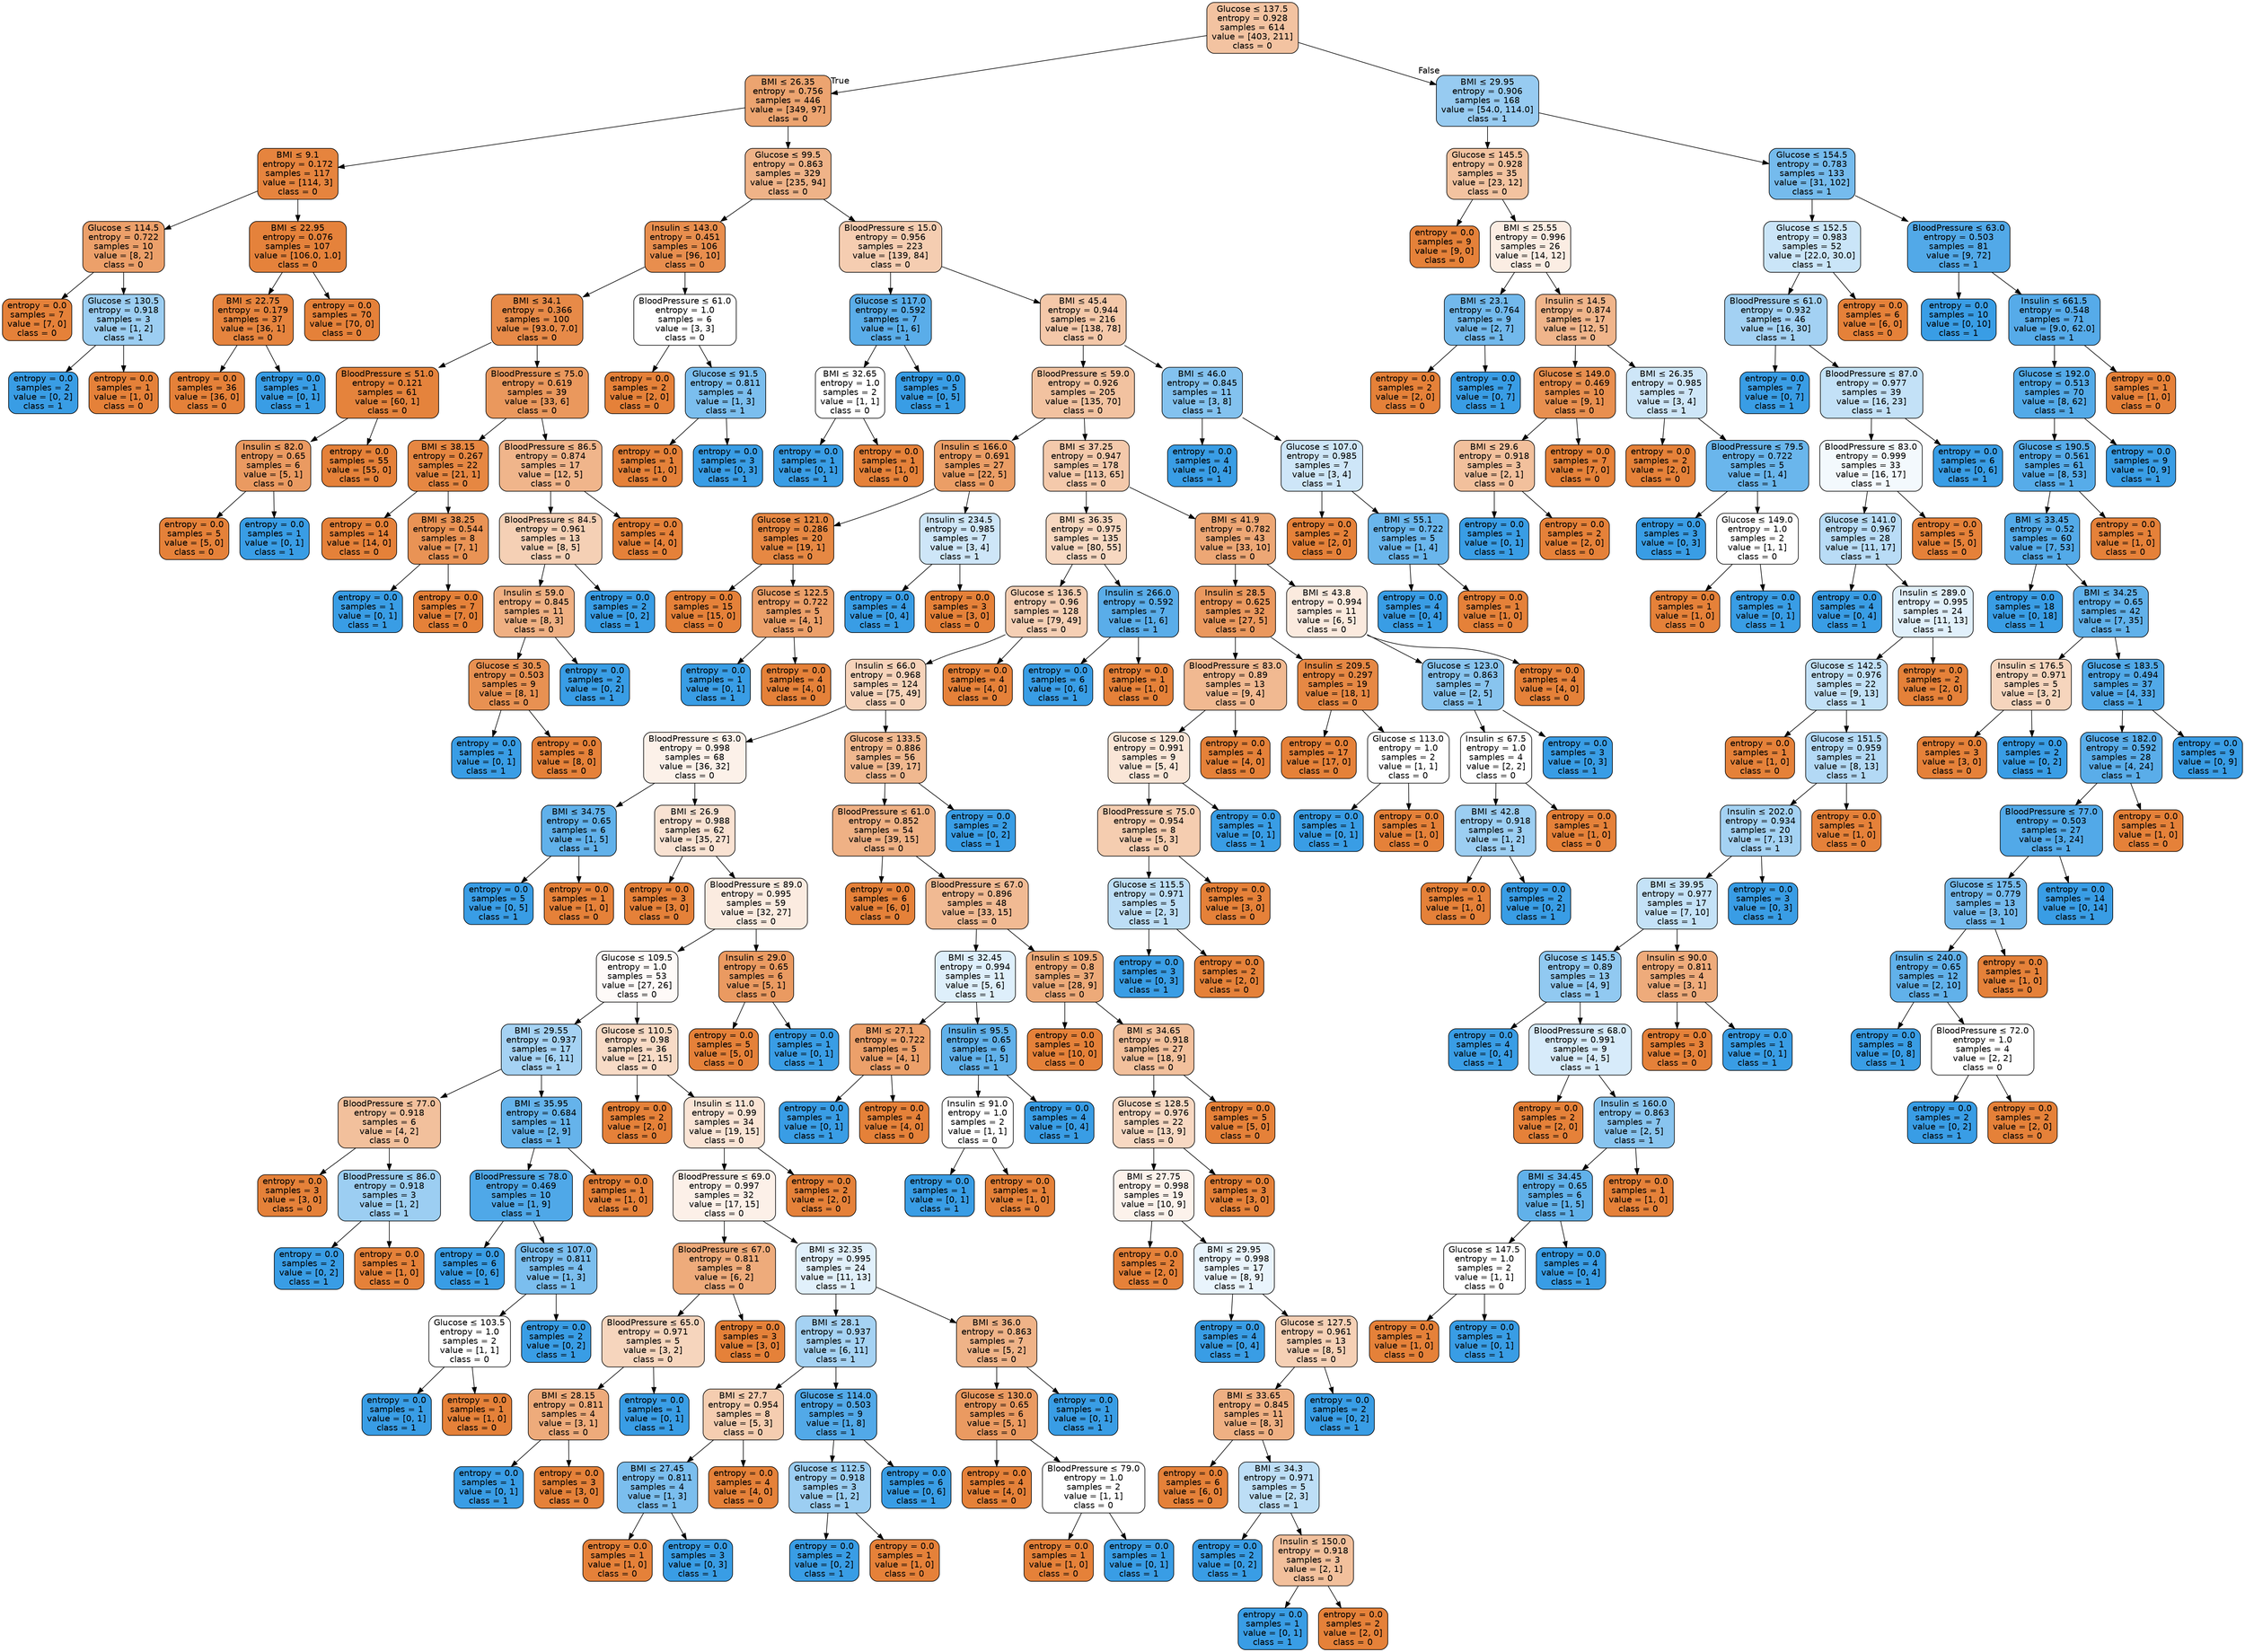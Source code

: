digraph Tree {
node [shape=box, style="filled, rounded", color="black", fontname="helvetica"] ;
edge [fontname="helvetica"] ;
0 [label=<Glucose &le; 137.5<br/>entropy = 0.928<br/>samples = 614<br/>value = [403, 211]<br/>class = 0>, fillcolor="#f3c3a1"] ;
1 [label=<BMI &le; 26.35<br/>entropy = 0.756<br/>samples = 446<br/>value = [349, 97]<br/>class = 0>, fillcolor="#eca470"] ;
0 -> 1 [labeldistance=2.5, labelangle=45, headlabel="True"] ;
2 [label=<BMI &le; 9.1<br/>entropy = 0.172<br/>samples = 117<br/>value = [114, 3]<br/>class = 0>, fillcolor="#e6843e"] ;
1 -> 2 ;
3 [label=<Glucose &le; 114.5<br/>entropy = 0.722<br/>samples = 10<br/>value = [8, 2]<br/>class = 0>, fillcolor="#eca06a"] ;
2 -> 3 ;
4 [label=<entropy = 0.0<br/>samples = 7<br/>value = [7, 0]<br/>class = 0>, fillcolor="#e58139"] ;
3 -> 4 ;
5 [label=<Glucose &le; 130.5<br/>entropy = 0.918<br/>samples = 3<br/>value = [1, 2]<br/>class = 1>, fillcolor="#9ccef2"] ;
3 -> 5 ;
6 [label=<entropy = 0.0<br/>samples = 2<br/>value = [0, 2]<br/>class = 1>, fillcolor="#399de5"] ;
5 -> 6 ;
7 [label=<entropy = 0.0<br/>samples = 1<br/>value = [1, 0]<br/>class = 0>, fillcolor="#e58139"] ;
5 -> 7 ;
8 [label=<BMI &le; 22.95<br/>entropy = 0.076<br/>samples = 107<br/>value = [106.0, 1.0]<br/>class = 0>, fillcolor="#e5823b"] ;
2 -> 8 ;
9 [label=<BMI &le; 22.75<br/>entropy = 0.179<br/>samples = 37<br/>value = [36, 1]<br/>class = 0>, fillcolor="#e6843e"] ;
8 -> 9 ;
10 [label=<entropy = 0.0<br/>samples = 36<br/>value = [36, 0]<br/>class = 0>, fillcolor="#e58139"] ;
9 -> 10 ;
11 [label=<entropy = 0.0<br/>samples = 1<br/>value = [0, 1]<br/>class = 1>, fillcolor="#399de5"] ;
9 -> 11 ;
12 [label=<entropy = 0.0<br/>samples = 70<br/>value = [70, 0]<br/>class = 0>, fillcolor="#e58139"] ;
8 -> 12 ;
13 [label=<Glucose &le; 99.5<br/>entropy = 0.863<br/>samples = 329<br/>value = [235, 94]<br/>class = 0>, fillcolor="#efb388"] ;
1 -> 13 ;
14 [label=<Insulin &le; 143.0<br/>entropy = 0.451<br/>samples = 106<br/>value = [96, 10]<br/>class = 0>, fillcolor="#e88e4e"] ;
13 -> 14 ;
15 [label=<BMI &le; 34.1<br/>entropy = 0.366<br/>samples = 100<br/>value = [93.0, 7.0]<br/>class = 0>, fillcolor="#e78a48"] ;
14 -> 15 ;
16 [label=<BloodPressure &le; 51.0<br/>entropy = 0.121<br/>samples = 61<br/>value = [60, 1]<br/>class = 0>, fillcolor="#e5833c"] ;
15 -> 16 ;
17 [label=<Insulin &le; 82.0<br/>entropy = 0.65<br/>samples = 6<br/>value = [5, 1]<br/>class = 0>, fillcolor="#ea9a61"] ;
16 -> 17 ;
18 [label=<entropy = 0.0<br/>samples = 5<br/>value = [5, 0]<br/>class = 0>, fillcolor="#e58139"] ;
17 -> 18 ;
19 [label=<entropy = 0.0<br/>samples = 1<br/>value = [0, 1]<br/>class = 1>, fillcolor="#399de5"] ;
17 -> 19 ;
20 [label=<entropy = 0.0<br/>samples = 55<br/>value = [55, 0]<br/>class = 0>, fillcolor="#e58139"] ;
16 -> 20 ;
21 [label=<BloodPressure &le; 75.0<br/>entropy = 0.619<br/>samples = 39<br/>value = [33, 6]<br/>class = 0>, fillcolor="#ea985d"] ;
15 -> 21 ;
22 [label=<BMI &le; 38.15<br/>entropy = 0.267<br/>samples = 22<br/>value = [21, 1]<br/>class = 0>, fillcolor="#e68742"] ;
21 -> 22 ;
23 [label=<entropy = 0.0<br/>samples = 14<br/>value = [14, 0]<br/>class = 0>, fillcolor="#e58139"] ;
22 -> 23 ;
24 [label=<BMI &le; 38.25<br/>entropy = 0.544<br/>samples = 8<br/>value = [7, 1]<br/>class = 0>, fillcolor="#e99355"] ;
22 -> 24 ;
25 [label=<entropy = 0.0<br/>samples = 1<br/>value = [0, 1]<br/>class = 1>, fillcolor="#399de5"] ;
24 -> 25 ;
26 [label=<entropy = 0.0<br/>samples = 7<br/>value = [7, 0]<br/>class = 0>, fillcolor="#e58139"] ;
24 -> 26 ;
27 [label=<BloodPressure &le; 86.5<br/>entropy = 0.874<br/>samples = 17<br/>value = [12, 5]<br/>class = 0>, fillcolor="#f0b58b"] ;
21 -> 27 ;
28 [label=<BloodPressure &le; 84.5<br/>entropy = 0.961<br/>samples = 13<br/>value = [8, 5]<br/>class = 0>, fillcolor="#f5d0b5"] ;
27 -> 28 ;
29 [label=<Insulin &le; 59.0<br/>entropy = 0.845<br/>samples = 11<br/>value = [8, 3]<br/>class = 0>, fillcolor="#efb083"] ;
28 -> 29 ;
30 [label=<Glucose &le; 30.5<br/>entropy = 0.503<br/>samples = 9<br/>value = [8, 1]<br/>class = 0>, fillcolor="#e89152"] ;
29 -> 30 ;
31 [label=<entropy = 0.0<br/>samples = 1<br/>value = [0, 1]<br/>class = 1>, fillcolor="#399de5"] ;
30 -> 31 ;
32 [label=<entropy = 0.0<br/>samples = 8<br/>value = [8, 0]<br/>class = 0>, fillcolor="#e58139"] ;
30 -> 32 ;
33 [label=<entropy = 0.0<br/>samples = 2<br/>value = [0, 2]<br/>class = 1>, fillcolor="#399de5"] ;
29 -> 33 ;
34 [label=<entropy = 0.0<br/>samples = 2<br/>value = [0, 2]<br/>class = 1>, fillcolor="#399de5"] ;
28 -> 34 ;
35 [label=<entropy = 0.0<br/>samples = 4<br/>value = [4, 0]<br/>class = 0>, fillcolor="#e58139"] ;
27 -> 35 ;
36 [label=<BloodPressure &le; 61.0<br/>entropy = 1.0<br/>samples = 6<br/>value = [3, 3]<br/>class = 0>, fillcolor="#ffffff"] ;
14 -> 36 ;
37 [label=<entropy = 0.0<br/>samples = 2<br/>value = [2, 0]<br/>class = 0>, fillcolor="#e58139"] ;
36 -> 37 ;
38 [label=<Glucose &le; 91.5<br/>entropy = 0.811<br/>samples = 4<br/>value = [1, 3]<br/>class = 1>, fillcolor="#7bbeee"] ;
36 -> 38 ;
39 [label=<entropy = 0.0<br/>samples = 1<br/>value = [1, 0]<br/>class = 0>, fillcolor="#e58139"] ;
38 -> 39 ;
40 [label=<entropy = 0.0<br/>samples = 3<br/>value = [0, 3]<br/>class = 1>, fillcolor="#399de5"] ;
38 -> 40 ;
41 [label=<BloodPressure &le; 15.0<br/>entropy = 0.956<br/>samples = 223<br/>value = [139, 84]<br/>class = 0>, fillcolor="#f5cdb1"] ;
13 -> 41 ;
42 [label=<Glucose &le; 117.0<br/>entropy = 0.592<br/>samples = 7<br/>value = [1, 6]<br/>class = 1>, fillcolor="#5aade9"] ;
41 -> 42 ;
43 [label=<BMI &le; 32.65<br/>entropy = 1.0<br/>samples = 2<br/>value = [1, 1]<br/>class = 0>, fillcolor="#ffffff"] ;
42 -> 43 ;
44 [label=<entropy = 0.0<br/>samples = 1<br/>value = [0, 1]<br/>class = 1>, fillcolor="#399de5"] ;
43 -> 44 ;
45 [label=<entropy = 0.0<br/>samples = 1<br/>value = [1, 0]<br/>class = 0>, fillcolor="#e58139"] ;
43 -> 45 ;
46 [label=<entropy = 0.0<br/>samples = 5<br/>value = [0, 5]<br/>class = 1>, fillcolor="#399de5"] ;
42 -> 46 ;
47 [label=<BMI &le; 45.4<br/>entropy = 0.944<br/>samples = 216<br/>value = [138, 78]<br/>class = 0>, fillcolor="#f4c8a9"] ;
41 -> 47 ;
48 [label=<BloodPressure &le; 59.0<br/>entropy = 0.926<br/>samples = 205<br/>value = [135, 70]<br/>class = 0>, fillcolor="#f2c2a0"] ;
47 -> 48 ;
49 [label=<Insulin &le; 166.0<br/>entropy = 0.691<br/>samples = 27<br/>value = [22, 5]<br/>class = 0>, fillcolor="#eb9e66"] ;
48 -> 49 ;
50 [label=<Glucose &le; 121.0<br/>entropy = 0.286<br/>samples = 20<br/>value = [19, 1]<br/>class = 0>, fillcolor="#e68843"] ;
49 -> 50 ;
51 [label=<entropy = 0.0<br/>samples = 15<br/>value = [15, 0]<br/>class = 0>, fillcolor="#e58139"] ;
50 -> 51 ;
52 [label=<Glucose &le; 122.5<br/>entropy = 0.722<br/>samples = 5<br/>value = [4, 1]<br/>class = 0>, fillcolor="#eca06a"] ;
50 -> 52 ;
53 [label=<entropy = 0.0<br/>samples = 1<br/>value = [0, 1]<br/>class = 1>, fillcolor="#399de5"] ;
52 -> 53 ;
54 [label=<entropy = 0.0<br/>samples = 4<br/>value = [4, 0]<br/>class = 0>, fillcolor="#e58139"] ;
52 -> 54 ;
55 [label=<Insulin &le; 234.5<br/>entropy = 0.985<br/>samples = 7<br/>value = [3, 4]<br/>class = 1>, fillcolor="#cee6f8"] ;
49 -> 55 ;
56 [label=<entropy = 0.0<br/>samples = 4<br/>value = [0, 4]<br/>class = 1>, fillcolor="#399de5"] ;
55 -> 56 ;
57 [label=<entropy = 0.0<br/>samples = 3<br/>value = [3, 0]<br/>class = 0>, fillcolor="#e58139"] ;
55 -> 57 ;
58 [label=<BMI &le; 37.25<br/>entropy = 0.947<br/>samples = 178<br/>value = [113, 65]<br/>class = 0>, fillcolor="#f4c9ab"] ;
48 -> 58 ;
59 [label=<BMI &le; 36.35<br/>entropy = 0.975<br/>samples = 135<br/>value = [80, 55]<br/>class = 0>, fillcolor="#f7d8c1"] ;
58 -> 59 ;
60 [label=<Glucose &le; 136.5<br/>entropy = 0.96<br/>samples = 128<br/>value = [79, 49]<br/>class = 0>, fillcolor="#f5cfb4"] ;
59 -> 60 ;
61 [label=<Insulin &le; 66.0<br/>entropy = 0.968<br/>samples = 124<br/>value = [75, 49]<br/>class = 0>, fillcolor="#f6d3ba"] ;
60 -> 61 ;
62 [label=<BloodPressure &le; 63.0<br/>entropy = 0.998<br/>samples = 68<br/>value = [36, 32]<br/>class = 0>, fillcolor="#fcf1e9"] ;
61 -> 62 ;
63 [label=<BMI &le; 34.75<br/>entropy = 0.65<br/>samples = 6<br/>value = [1, 5]<br/>class = 1>, fillcolor="#61b1ea"] ;
62 -> 63 ;
64 [label=<entropy = 0.0<br/>samples = 5<br/>value = [0, 5]<br/>class = 1>, fillcolor="#399de5"] ;
63 -> 64 ;
65 [label=<entropy = 0.0<br/>samples = 1<br/>value = [1, 0]<br/>class = 0>, fillcolor="#e58139"] ;
63 -> 65 ;
66 [label=<BMI &le; 26.9<br/>entropy = 0.988<br/>samples = 62<br/>value = [35, 27]<br/>class = 0>, fillcolor="#f9e2d2"] ;
62 -> 66 ;
67 [label=<entropy = 0.0<br/>samples = 3<br/>value = [3, 0]<br/>class = 0>, fillcolor="#e58139"] ;
66 -> 67 ;
68 [label=<BloodPressure &le; 89.0<br/>entropy = 0.995<br/>samples = 59<br/>value = [32, 27]<br/>class = 0>, fillcolor="#fbebe0"] ;
66 -> 68 ;
69 [label=<Glucose &le; 109.5<br/>entropy = 1.0<br/>samples = 53<br/>value = [27, 26]<br/>class = 0>, fillcolor="#fefaf8"] ;
68 -> 69 ;
70 [label=<BMI &le; 29.55<br/>entropy = 0.937<br/>samples = 17<br/>value = [6, 11]<br/>class = 1>, fillcolor="#a5d2f3"] ;
69 -> 70 ;
71 [label=<BloodPressure &le; 77.0<br/>entropy = 0.918<br/>samples = 6<br/>value = [4, 2]<br/>class = 0>, fillcolor="#f2c09c"] ;
70 -> 71 ;
72 [label=<entropy = 0.0<br/>samples = 3<br/>value = [3, 0]<br/>class = 0>, fillcolor="#e58139"] ;
71 -> 72 ;
73 [label=<BloodPressure &le; 86.0<br/>entropy = 0.918<br/>samples = 3<br/>value = [1, 2]<br/>class = 1>, fillcolor="#9ccef2"] ;
71 -> 73 ;
74 [label=<entropy = 0.0<br/>samples = 2<br/>value = [0, 2]<br/>class = 1>, fillcolor="#399de5"] ;
73 -> 74 ;
75 [label=<entropy = 0.0<br/>samples = 1<br/>value = [1, 0]<br/>class = 0>, fillcolor="#e58139"] ;
73 -> 75 ;
76 [label=<BMI &le; 35.95<br/>entropy = 0.684<br/>samples = 11<br/>value = [2, 9]<br/>class = 1>, fillcolor="#65b3eb"] ;
70 -> 76 ;
77 [label=<BloodPressure &le; 78.0<br/>entropy = 0.469<br/>samples = 10<br/>value = [1, 9]<br/>class = 1>, fillcolor="#4fa8e8"] ;
76 -> 77 ;
78 [label=<entropy = 0.0<br/>samples = 6<br/>value = [0, 6]<br/>class = 1>, fillcolor="#399de5"] ;
77 -> 78 ;
79 [label=<Glucose &le; 107.0<br/>entropy = 0.811<br/>samples = 4<br/>value = [1, 3]<br/>class = 1>, fillcolor="#7bbeee"] ;
77 -> 79 ;
80 [label=<Glucose &le; 103.5<br/>entropy = 1.0<br/>samples = 2<br/>value = [1, 1]<br/>class = 0>, fillcolor="#ffffff"] ;
79 -> 80 ;
81 [label=<entropy = 0.0<br/>samples = 1<br/>value = [0, 1]<br/>class = 1>, fillcolor="#399de5"] ;
80 -> 81 ;
82 [label=<entropy = 0.0<br/>samples = 1<br/>value = [1, 0]<br/>class = 0>, fillcolor="#e58139"] ;
80 -> 82 ;
83 [label=<entropy = 0.0<br/>samples = 2<br/>value = [0, 2]<br/>class = 1>, fillcolor="#399de5"] ;
79 -> 83 ;
84 [label=<entropy = 0.0<br/>samples = 1<br/>value = [1, 0]<br/>class = 0>, fillcolor="#e58139"] ;
76 -> 84 ;
85 [label=<Glucose &le; 110.5<br/>entropy = 0.98<br/>samples = 36<br/>value = [21, 15]<br/>class = 0>, fillcolor="#f8dbc6"] ;
69 -> 85 ;
86 [label=<entropy = 0.0<br/>samples = 2<br/>value = [2, 0]<br/>class = 0>, fillcolor="#e58139"] ;
85 -> 86 ;
87 [label=<Insulin &le; 11.0<br/>entropy = 0.99<br/>samples = 34<br/>value = [19, 15]<br/>class = 0>, fillcolor="#fae4d5"] ;
85 -> 87 ;
88 [label=<BloodPressure &le; 69.0<br/>entropy = 0.997<br/>samples = 32<br/>value = [17, 15]<br/>class = 0>, fillcolor="#fcf0e8"] ;
87 -> 88 ;
89 [label=<BloodPressure &le; 67.0<br/>entropy = 0.811<br/>samples = 8<br/>value = [6, 2]<br/>class = 0>, fillcolor="#eeab7b"] ;
88 -> 89 ;
90 [label=<BloodPressure &le; 65.0<br/>entropy = 0.971<br/>samples = 5<br/>value = [3, 2]<br/>class = 0>, fillcolor="#f6d5bd"] ;
89 -> 90 ;
91 [label=<BMI &le; 28.15<br/>entropy = 0.811<br/>samples = 4<br/>value = [3, 1]<br/>class = 0>, fillcolor="#eeab7b"] ;
90 -> 91 ;
92 [label=<entropy = 0.0<br/>samples = 1<br/>value = [0, 1]<br/>class = 1>, fillcolor="#399de5"] ;
91 -> 92 ;
93 [label=<entropy = 0.0<br/>samples = 3<br/>value = [3, 0]<br/>class = 0>, fillcolor="#e58139"] ;
91 -> 93 ;
94 [label=<entropy = 0.0<br/>samples = 1<br/>value = [0, 1]<br/>class = 1>, fillcolor="#399de5"] ;
90 -> 94 ;
95 [label=<entropy = 0.0<br/>samples = 3<br/>value = [3, 0]<br/>class = 0>, fillcolor="#e58139"] ;
89 -> 95 ;
96 [label=<BMI &le; 32.35<br/>entropy = 0.995<br/>samples = 24<br/>value = [11, 13]<br/>class = 1>, fillcolor="#e1f0fb"] ;
88 -> 96 ;
97 [label=<BMI &le; 28.1<br/>entropy = 0.937<br/>samples = 17<br/>value = [6, 11]<br/>class = 1>, fillcolor="#a5d2f3"] ;
96 -> 97 ;
98 [label=<BMI &le; 27.7<br/>entropy = 0.954<br/>samples = 8<br/>value = [5, 3]<br/>class = 0>, fillcolor="#f5cdb0"] ;
97 -> 98 ;
99 [label=<BMI &le; 27.45<br/>entropy = 0.811<br/>samples = 4<br/>value = [1, 3]<br/>class = 1>, fillcolor="#7bbeee"] ;
98 -> 99 ;
100 [label=<entropy = 0.0<br/>samples = 1<br/>value = [1, 0]<br/>class = 0>, fillcolor="#e58139"] ;
99 -> 100 ;
101 [label=<entropy = 0.0<br/>samples = 3<br/>value = [0, 3]<br/>class = 1>, fillcolor="#399de5"] ;
99 -> 101 ;
102 [label=<entropy = 0.0<br/>samples = 4<br/>value = [4, 0]<br/>class = 0>, fillcolor="#e58139"] ;
98 -> 102 ;
103 [label=<Glucose &le; 114.0<br/>entropy = 0.503<br/>samples = 9<br/>value = [1, 8]<br/>class = 1>, fillcolor="#52a9e8"] ;
97 -> 103 ;
104 [label=<Glucose &le; 112.5<br/>entropy = 0.918<br/>samples = 3<br/>value = [1, 2]<br/>class = 1>, fillcolor="#9ccef2"] ;
103 -> 104 ;
105 [label=<entropy = 0.0<br/>samples = 2<br/>value = [0, 2]<br/>class = 1>, fillcolor="#399de5"] ;
104 -> 105 ;
106 [label=<entropy = 0.0<br/>samples = 1<br/>value = [1, 0]<br/>class = 0>, fillcolor="#e58139"] ;
104 -> 106 ;
107 [label=<entropy = 0.0<br/>samples = 6<br/>value = [0, 6]<br/>class = 1>, fillcolor="#399de5"] ;
103 -> 107 ;
108 [label=<BMI &le; 36.0<br/>entropy = 0.863<br/>samples = 7<br/>value = [5, 2]<br/>class = 0>, fillcolor="#efb388"] ;
96 -> 108 ;
109 [label=<Glucose &le; 130.0<br/>entropy = 0.65<br/>samples = 6<br/>value = [5, 1]<br/>class = 0>, fillcolor="#ea9a61"] ;
108 -> 109 ;
110 [label=<entropy = 0.0<br/>samples = 4<br/>value = [4, 0]<br/>class = 0>, fillcolor="#e58139"] ;
109 -> 110 ;
111 [label=<BloodPressure &le; 79.0<br/>entropy = 1.0<br/>samples = 2<br/>value = [1, 1]<br/>class = 0>, fillcolor="#ffffff"] ;
109 -> 111 ;
112 [label=<entropy = 0.0<br/>samples = 1<br/>value = [1, 0]<br/>class = 0>, fillcolor="#e58139"] ;
111 -> 112 ;
113 [label=<entropy = 0.0<br/>samples = 1<br/>value = [0, 1]<br/>class = 1>, fillcolor="#399de5"] ;
111 -> 113 ;
114 [label=<entropy = 0.0<br/>samples = 1<br/>value = [0, 1]<br/>class = 1>, fillcolor="#399de5"] ;
108 -> 114 ;
115 [label=<entropy = 0.0<br/>samples = 2<br/>value = [2, 0]<br/>class = 0>, fillcolor="#e58139"] ;
87 -> 115 ;
116 [label=<Insulin &le; 29.0<br/>entropy = 0.65<br/>samples = 6<br/>value = [5, 1]<br/>class = 0>, fillcolor="#ea9a61"] ;
68 -> 116 ;
117 [label=<entropy = 0.0<br/>samples = 5<br/>value = [5, 0]<br/>class = 0>, fillcolor="#e58139"] ;
116 -> 117 ;
118 [label=<entropy = 0.0<br/>samples = 1<br/>value = [0, 1]<br/>class = 1>, fillcolor="#399de5"] ;
116 -> 118 ;
119 [label=<Glucose &le; 133.5<br/>entropy = 0.886<br/>samples = 56<br/>value = [39, 17]<br/>class = 0>, fillcolor="#f0b88f"] ;
61 -> 119 ;
120 [label=<BloodPressure &le; 61.0<br/>entropy = 0.852<br/>samples = 54<br/>value = [39, 15]<br/>class = 0>, fillcolor="#efb185"] ;
119 -> 120 ;
121 [label=<entropy = 0.0<br/>samples = 6<br/>value = [6, 0]<br/>class = 0>, fillcolor="#e58139"] ;
120 -> 121 ;
122 [label=<BloodPressure &le; 67.0<br/>entropy = 0.896<br/>samples = 48<br/>value = [33, 15]<br/>class = 0>, fillcolor="#f1ba93"] ;
120 -> 122 ;
123 [label=<BMI &le; 32.45<br/>entropy = 0.994<br/>samples = 11<br/>value = [5, 6]<br/>class = 1>, fillcolor="#deeffb"] ;
122 -> 123 ;
124 [label=<BMI &le; 27.1<br/>entropy = 0.722<br/>samples = 5<br/>value = [4, 1]<br/>class = 0>, fillcolor="#eca06a"] ;
123 -> 124 ;
125 [label=<entropy = 0.0<br/>samples = 1<br/>value = [0, 1]<br/>class = 1>, fillcolor="#399de5"] ;
124 -> 125 ;
126 [label=<entropy = 0.0<br/>samples = 4<br/>value = [4, 0]<br/>class = 0>, fillcolor="#e58139"] ;
124 -> 126 ;
127 [label=<Insulin &le; 95.5<br/>entropy = 0.65<br/>samples = 6<br/>value = [1, 5]<br/>class = 1>, fillcolor="#61b1ea"] ;
123 -> 127 ;
128 [label=<Insulin &le; 91.0<br/>entropy = 1.0<br/>samples = 2<br/>value = [1, 1]<br/>class = 0>, fillcolor="#ffffff"] ;
127 -> 128 ;
129 [label=<entropy = 0.0<br/>samples = 1<br/>value = [0, 1]<br/>class = 1>, fillcolor="#399de5"] ;
128 -> 129 ;
130 [label=<entropy = 0.0<br/>samples = 1<br/>value = [1, 0]<br/>class = 0>, fillcolor="#e58139"] ;
128 -> 130 ;
131 [label=<entropy = 0.0<br/>samples = 4<br/>value = [0, 4]<br/>class = 1>, fillcolor="#399de5"] ;
127 -> 131 ;
132 [label=<Insulin &le; 109.5<br/>entropy = 0.8<br/>samples = 37<br/>value = [28, 9]<br/>class = 0>, fillcolor="#edaa79"] ;
122 -> 132 ;
133 [label=<entropy = 0.0<br/>samples = 10<br/>value = [10, 0]<br/>class = 0>, fillcolor="#e58139"] ;
132 -> 133 ;
134 [label=<BMI &le; 34.65<br/>entropy = 0.918<br/>samples = 27<br/>value = [18, 9]<br/>class = 0>, fillcolor="#f2c09c"] ;
132 -> 134 ;
135 [label=<Glucose &le; 128.5<br/>entropy = 0.976<br/>samples = 22<br/>value = [13, 9]<br/>class = 0>, fillcolor="#f7d8c2"] ;
134 -> 135 ;
136 [label=<BMI &le; 27.75<br/>entropy = 0.998<br/>samples = 19<br/>value = [10, 9]<br/>class = 0>, fillcolor="#fcf2eb"] ;
135 -> 136 ;
137 [label=<entropy = 0.0<br/>samples = 2<br/>value = [2, 0]<br/>class = 0>, fillcolor="#e58139"] ;
136 -> 137 ;
138 [label=<BMI &le; 29.95<br/>entropy = 0.998<br/>samples = 17<br/>value = [8, 9]<br/>class = 1>, fillcolor="#e9f4fc"] ;
136 -> 138 ;
139 [label=<entropy = 0.0<br/>samples = 4<br/>value = [0, 4]<br/>class = 1>, fillcolor="#399de5"] ;
138 -> 139 ;
140 [label=<Glucose &le; 127.5<br/>entropy = 0.961<br/>samples = 13<br/>value = [8, 5]<br/>class = 0>, fillcolor="#f5d0b5"] ;
138 -> 140 ;
141 [label=<BMI &le; 33.65<br/>entropy = 0.845<br/>samples = 11<br/>value = [8, 3]<br/>class = 0>, fillcolor="#efb083"] ;
140 -> 141 ;
142 [label=<entropy = 0.0<br/>samples = 6<br/>value = [6, 0]<br/>class = 0>, fillcolor="#e58139"] ;
141 -> 142 ;
143 [label=<BMI &le; 34.3<br/>entropy = 0.971<br/>samples = 5<br/>value = [2, 3]<br/>class = 1>, fillcolor="#bddef6"] ;
141 -> 143 ;
144 [label=<entropy = 0.0<br/>samples = 2<br/>value = [0, 2]<br/>class = 1>, fillcolor="#399de5"] ;
143 -> 144 ;
145 [label=<Insulin &le; 150.0<br/>entropy = 0.918<br/>samples = 3<br/>value = [2, 1]<br/>class = 0>, fillcolor="#f2c09c"] ;
143 -> 145 ;
146 [label=<entropy = 0.0<br/>samples = 1<br/>value = [0, 1]<br/>class = 1>, fillcolor="#399de5"] ;
145 -> 146 ;
147 [label=<entropy = 0.0<br/>samples = 2<br/>value = [2, 0]<br/>class = 0>, fillcolor="#e58139"] ;
145 -> 147 ;
148 [label=<entropy = 0.0<br/>samples = 2<br/>value = [0, 2]<br/>class = 1>, fillcolor="#399de5"] ;
140 -> 148 ;
149 [label=<entropy = 0.0<br/>samples = 3<br/>value = [3, 0]<br/>class = 0>, fillcolor="#e58139"] ;
135 -> 149 ;
150 [label=<entropy = 0.0<br/>samples = 5<br/>value = [5, 0]<br/>class = 0>, fillcolor="#e58139"] ;
134 -> 150 ;
151 [label=<entropy = 0.0<br/>samples = 2<br/>value = [0, 2]<br/>class = 1>, fillcolor="#399de5"] ;
119 -> 151 ;
152 [label=<entropy = 0.0<br/>samples = 4<br/>value = [4, 0]<br/>class = 0>, fillcolor="#e58139"] ;
60 -> 152 ;
153 [label=<Insulin &le; 266.0<br/>entropy = 0.592<br/>samples = 7<br/>value = [1, 6]<br/>class = 1>, fillcolor="#5aade9"] ;
59 -> 153 ;
154 [label=<entropy = 0.0<br/>samples = 6<br/>value = [0, 6]<br/>class = 1>, fillcolor="#399de5"] ;
153 -> 154 ;
155 [label=<entropy = 0.0<br/>samples = 1<br/>value = [1, 0]<br/>class = 0>, fillcolor="#e58139"] ;
153 -> 155 ;
156 [label=<BMI &le; 41.9<br/>entropy = 0.782<br/>samples = 43<br/>value = [33, 10]<br/>class = 0>, fillcolor="#eda775"] ;
58 -> 156 ;
157 [label=<Insulin &le; 28.5<br/>entropy = 0.625<br/>samples = 32<br/>value = [27, 5]<br/>class = 0>, fillcolor="#ea985e"] ;
156 -> 157 ;
158 [label=<BloodPressure &le; 83.0<br/>entropy = 0.89<br/>samples = 13<br/>value = [9, 4]<br/>class = 0>, fillcolor="#f1b991"] ;
157 -> 158 ;
159 [label=<Glucose &le; 129.0<br/>entropy = 0.991<br/>samples = 9<br/>value = [5, 4]<br/>class = 0>, fillcolor="#fae6d7"] ;
158 -> 159 ;
160 [label=<BloodPressure &le; 75.0<br/>entropy = 0.954<br/>samples = 8<br/>value = [5, 3]<br/>class = 0>, fillcolor="#f5cdb0"] ;
159 -> 160 ;
161 [label=<Glucose &le; 115.5<br/>entropy = 0.971<br/>samples = 5<br/>value = [2, 3]<br/>class = 1>, fillcolor="#bddef6"] ;
160 -> 161 ;
162 [label=<entropy = 0.0<br/>samples = 3<br/>value = [0, 3]<br/>class = 1>, fillcolor="#399de5"] ;
161 -> 162 ;
163 [label=<entropy = 0.0<br/>samples = 2<br/>value = [2, 0]<br/>class = 0>, fillcolor="#e58139"] ;
161 -> 163 ;
164 [label=<entropy = 0.0<br/>samples = 3<br/>value = [3, 0]<br/>class = 0>, fillcolor="#e58139"] ;
160 -> 164 ;
165 [label=<entropy = 0.0<br/>samples = 1<br/>value = [0, 1]<br/>class = 1>, fillcolor="#399de5"] ;
159 -> 165 ;
166 [label=<entropy = 0.0<br/>samples = 4<br/>value = [4, 0]<br/>class = 0>, fillcolor="#e58139"] ;
158 -> 166 ;
167 [label=<Insulin &le; 209.5<br/>entropy = 0.297<br/>samples = 19<br/>value = [18, 1]<br/>class = 0>, fillcolor="#e68844"] ;
157 -> 167 ;
168 [label=<entropy = 0.0<br/>samples = 17<br/>value = [17, 0]<br/>class = 0>, fillcolor="#e58139"] ;
167 -> 168 ;
169 [label=<Glucose &le; 113.0<br/>entropy = 1.0<br/>samples = 2<br/>value = [1, 1]<br/>class = 0>, fillcolor="#ffffff"] ;
167 -> 169 ;
170 [label=<entropy = 0.0<br/>samples = 1<br/>value = [0, 1]<br/>class = 1>, fillcolor="#399de5"] ;
169 -> 170 ;
171 [label=<entropy = 0.0<br/>samples = 1<br/>value = [1, 0]<br/>class = 0>, fillcolor="#e58139"] ;
169 -> 171 ;
172 [label=<BMI &le; 43.8<br/>entropy = 0.994<br/>samples = 11<br/>value = [6, 5]<br/>class = 0>, fillcolor="#fbeade"] ;
156 -> 172 ;
173 [label=<Glucose &le; 123.0<br/>entropy = 0.863<br/>samples = 7<br/>value = [2, 5]<br/>class = 1>, fillcolor="#88c4ef"] ;
172 -> 173 ;
174 [label=<Insulin &le; 67.5<br/>entropy = 1.0<br/>samples = 4<br/>value = [2, 2]<br/>class = 0>, fillcolor="#ffffff"] ;
173 -> 174 ;
175 [label=<BMI &le; 42.8<br/>entropy = 0.918<br/>samples = 3<br/>value = [1, 2]<br/>class = 1>, fillcolor="#9ccef2"] ;
174 -> 175 ;
176 [label=<entropy = 0.0<br/>samples = 1<br/>value = [1, 0]<br/>class = 0>, fillcolor="#e58139"] ;
175 -> 176 ;
177 [label=<entropy = 0.0<br/>samples = 2<br/>value = [0, 2]<br/>class = 1>, fillcolor="#399de5"] ;
175 -> 177 ;
178 [label=<entropy = 0.0<br/>samples = 1<br/>value = [1, 0]<br/>class = 0>, fillcolor="#e58139"] ;
174 -> 178 ;
179 [label=<entropy = 0.0<br/>samples = 3<br/>value = [0, 3]<br/>class = 1>, fillcolor="#399de5"] ;
173 -> 179 ;
180 [label=<entropy = 0.0<br/>samples = 4<br/>value = [4, 0]<br/>class = 0>, fillcolor="#e58139"] ;
172 -> 180 ;
181 [label=<BMI &le; 46.0<br/>entropy = 0.845<br/>samples = 11<br/>value = [3, 8]<br/>class = 1>, fillcolor="#83c2ef"] ;
47 -> 181 ;
182 [label=<entropy = 0.0<br/>samples = 4<br/>value = [0, 4]<br/>class = 1>, fillcolor="#399de5"] ;
181 -> 182 ;
183 [label=<Glucose &le; 107.0<br/>entropy = 0.985<br/>samples = 7<br/>value = [3, 4]<br/>class = 1>, fillcolor="#cee6f8"] ;
181 -> 183 ;
184 [label=<entropy = 0.0<br/>samples = 2<br/>value = [2, 0]<br/>class = 0>, fillcolor="#e58139"] ;
183 -> 184 ;
185 [label=<BMI &le; 55.1<br/>entropy = 0.722<br/>samples = 5<br/>value = [1, 4]<br/>class = 1>, fillcolor="#6ab6ec"] ;
183 -> 185 ;
186 [label=<entropy = 0.0<br/>samples = 4<br/>value = [0, 4]<br/>class = 1>, fillcolor="#399de5"] ;
185 -> 186 ;
187 [label=<entropy = 0.0<br/>samples = 1<br/>value = [1, 0]<br/>class = 0>, fillcolor="#e58139"] ;
185 -> 187 ;
188 [label=<BMI &le; 29.95<br/>entropy = 0.906<br/>samples = 168<br/>value = [54.0, 114.0]<br/>class = 1>, fillcolor="#97cbf1"] ;
0 -> 188 [labeldistance=2.5, labelangle=-45, headlabel="False"] ;
189 [label=<Glucose &le; 145.5<br/>entropy = 0.928<br/>samples = 35<br/>value = [23, 12]<br/>class = 0>, fillcolor="#f3c3a0"] ;
188 -> 189 ;
190 [label=<entropy = 0.0<br/>samples = 9<br/>value = [9, 0]<br/>class = 0>, fillcolor="#e58139"] ;
189 -> 190 ;
191 [label=<BMI &le; 25.55<br/>entropy = 0.996<br/>samples = 26<br/>value = [14, 12]<br/>class = 0>, fillcolor="#fbede3"] ;
189 -> 191 ;
192 [label=<BMI &le; 23.1<br/>entropy = 0.764<br/>samples = 9<br/>value = [2, 7]<br/>class = 1>, fillcolor="#72b9ec"] ;
191 -> 192 ;
193 [label=<entropy = 0.0<br/>samples = 2<br/>value = [2, 0]<br/>class = 0>, fillcolor="#e58139"] ;
192 -> 193 ;
194 [label=<entropy = 0.0<br/>samples = 7<br/>value = [0, 7]<br/>class = 1>, fillcolor="#399de5"] ;
192 -> 194 ;
195 [label=<Insulin &le; 14.5<br/>entropy = 0.874<br/>samples = 17<br/>value = [12, 5]<br/>class = 0>, fillcolor="#f0b58b"] ;
191 -> 195 ;
196 [label=<Glucose &le; 149.0<br/>entropy = 0.469<br/>samples = 10<br/>value = [9, 1]<br/>class = 0>, fillcolor="#e88f4f"] ;
195 -> 196 ;
197 [label=<BMI &le; 29.6<br/>entropy = 0.918<br/>samples = 3<br/>value = [2, 1]<br/>class = 0>, fillcolor="#f2c09c"] ;
196 -> 197 ;
198 [label=<entropy = 0.0<br/>samples = 1<br/>value = [0, 1]<br/>class = 1>, fillcolor="#399de5"] ;
197 -> 198 ;
199 [label=<entropy = 0.0<br/>samples = 2<br/>value = [2, 0]<br/>class = 0>, fillcolor="#e58139"] ;
197 -> 199 ;
200 [label=<entropy = 0.0<br/>samples = 7<br/>value = [7, 0]<br/>class = 0>, fillcolor="#e58139"] ;
196 -> 200 ;
201 [label=<BMI &le; 26.35<br/>entropy = 0.985<br/>samples = 7<br/>value = [3, 4]<br/>class = 1>, fillcolor="#cee6f8"] ;
195 -> 201 ;
202 [label=<entropy = 0.0<br/>samples = 2<br/>value = [2, 0]<br/>class = 0>, fillcolor="#e58139"] ;
201 -> 202 ;
203 [label=<BloodPressure &le; 79.5<br/>entropy = 0.722<br/>samples = 5<br/>value = [1, 4]<br/>class = 1>, fillcolor="#6ab6ec"] ;
201 -> 203 ;
204 [label=<entropy = 0.0<br/>samples = 3<br/>value = [0, 3]<br/>class = 1>, fillcolor="#399de5"] ;
203 -> 204 ;
205 [label=<Glucose &le; 149.0<br/>entropy = 1.0<br/>samples = 2<br/>value = [1, 1]<br/>class = 0>, fillcolor="#ffffff"] ;
203 -> 205 ;
206 [label=<entropy = 0.0<br/>samples = 1<br/>value = [1, 0]<br/>class = 0>, fillcolor="#e58139"] ;
205 -> 206 ;
207 [label=<entropy = 0.0<br/>samples = 1<br/>value = [0, 1]<br/>class = 1>, fillcolor="#399de5"] ;
205 -> 207 ;
208 [label=<Glucose &le; 154.5<br/>entropy = 0.783<br/>samples = 133<br/>value = [31, 102]<br/>class = 1>, fillcolor="#75bbed"] ;
188 -> 208 ;
209 [label=<Glucose &le; 152.5<br/>entropy = 0.983<br/>samples = 52<br/>value = [22.0, 30.0]<br/>class = 1>, fillcolor="#cae5f8"] ;
208 -> 209 ;
210 [label=<BloodPressure &le; 61.0<br/>entropy = 0.932<br/>samples = 46<br/>value = [16, 30]<br/>class = 1>, fillcolor="#a3d1f3"] ;
209 -> 210 ;
211 [label=<entropy = 0.0<br/>samples = 7<br/>value = [0, 7]<br/>class = 1>, fillcolor="#399de5"] ;
210 -> 211 ;
212 [label=<BloodPressure &le; 87.0<br/>entropy = 0.977<br/>samples = 39<br/>value = [16, 23]<br/>class = 1>, fillcolor="#c3e1f7"] ;
210 -> 212 ;
213 [label=<BloodPressure &le; 83.0<br/>entropy = 0.999<br/>samples = 33<br/>value = [16, 17]<br/>class = 1>, fillcolor="#f3f9fd"] ;
212 -> 213 ;
214 [label=<Glucose &le; 141.0<br/>entropy = 0.967<br/>samples = 28<br/>value = [11, 17]<br/>class = 1>, fillcolor="#b9dcf6"] ;
213 -> 214 ;
215 [label=<entropy = 0.0<br/>samples = 4<br/>value = [0, 4]<br/>class = 1>, fillcolor="#399de5"] ;
214 -> 215 ;
216 [label=<Insulin &le; 289.0<br/>entropy = 0.995<br/>samples = 24<br/>value = [11, 13]<br/>class = 1>, fillcolor="#e1f0fb"] ;
214 -> 216 ;
217 [label=<Glucose &le; 142.5<br/>entropy = 0.976<br/>samples = 22<br/>value = [9, 13]<br/>class = 1>, fillcolor="#c2e1f7"] ;
216 -> 217 ;
218 [label=<entropy = 0.0<br/>samples = 1<br/>value = [1, 0]<br/>class = 0>, fillcolor="#e58139"] ;
217 -> 218 ;
219 [label=<Glucose &le; 151.5<br/>entropy = 0.959<br/>samples = 21<br/>value = [8, 13]<br/>class = 1>, fillcolor="#b3d9f5"] ;
217 -> 219 ;
220 [label=<Insulin &le; 202.0<br/>entropy = 0.934<br/>samples = 20<br/>value = [7, 13]<br/>class = 1>, fillcolor="#a4d2f3"] ;
219 -> 220 ;
221 [label=<BMI &le; 39.95<br/>entropy = 0.977<br/>samples = 17<br/>value = [7, 10]<br/>class = 1>, fillcolor="#c4e2f7"] ;
220 -> 221 ;
222 [label=<Glucose &le; 145.5<br/>entropy = 0.89<br/>samples = 13<br/>value = [4, 9]<br/>class = 1>, fillcolor="#91c9f1"] ;
221 -> 222 ;
223 [label=<entropy = 0.0<br/>samples = 4<br/>value = [0, 4]<br/>class = 1>, fillcolor="#399de5"] ;
222 -> 223 ;
224 [label=<BloodPressure &le; 68.0<br/>entropy = 0.991<br/>samples = 9<br/>value = [4, 5]<br/>class = 1>, fillcolor="#d7ebfa"] ;
222 -> 224 ;
225 [label=<entropy = 0.0<br/>samples = 2<br/>value = [2, 0]<br/>class = 0>, fillcolor="#e58139"] ;
224 -> 225 ;
226 [label=<Insulin &le; 160.0<br/>entropy = 0.863<br/>samples = 7<br/>value = [2, 5]<br/>class = 1>, fillcolor="#88c4ef"] ;
224 -> 226 ;
227 [label=<BMI &le; 34.45<br/>entropy = 0.65<br/>samples = 6<br/>value = [1, 5]<br/>class = 1>, fillcolor="#61b1ea"] ;
226 -> 227 ;
228 [label=<Glucose &le; 147.5<br/>entropy = 1.0<br/>samples = 2<br/>value = [1, 1]<br/>class = 0>, fillcolor="#ffffff"] ;
227 -> 228 ;
229 [label=<entropy = 0.0<br/>samples = 1<br/>value = [1, 0]<br/>class = 0>, fillcolor="#e58139"] ;
228 -> 229 ;
230 [label=<entropy = 0.0<br/>samples = 1<br/>value = [0, 1]<br/>class = 1>, fillcolor="#399de5"] ;
228 -> 230 ;
231 [label=<entropy = 0.0<br/>samples = 4<br/>value = [0, 4]<br/>class = 1>, fillcolor="#399de5"] ;
227 -> 231 ;
232 [label=<entropy = 0.0<br/>samples = 1<br/>value = [1, 0]<br/>class = 0>, fillcolor="#e58139"] ;
226 -> 232 ;
233 [label=<Insulin &le; 90.0<br/>entropy = 0.811<br/>samples = 4<br/>value = [3, 1]<br/>class = 0>, fillcolor="#eeab7b"] ;
221 -> 233 ;
234 [label=<entropy = 0.0<br/>samples = 3<br/>value = [3, 0]<br/>class = 0>, fillcolor="#e58139"] ;
233 -> 234 ;
235 [label=<entropy = 0.0<br/>samples = 1<br/>value = [0, 1]<br/>class = 1>, fillcolor="#399de5"] ;
233 -> 235 ;
236 [label=<entropy = 0.0<br/>samples = 3<br/>value = [0, 3]<br/>class = 1>, fillcolor="#399de5"] ;
220 -> 236 ;
237 [label=<entropy = 0.0<br/>samples = 1<br/>value = [1, 0]<br/>class = 0>, fillcolor="#e58139"] ;
219 -> 237 ;
238 [label=<entropy = 0.0<br/>samples = 2<br/>value = [2, 0]<br/>class = 0>, fillcolor="#e58139"] ;
216 -> 238 ;
239 [label=<entropy = 0.0<br/>samples = 5<br/>value = [5, 0]<br/>class = 0>, fillcolor="#e58139"] ;
213 -> 239 ;
240 [label=<entropy = 0.0<br/>samples = 6<br/>value = [0, 6]<br/>class = 1>, fillcolor="#399de5"] ;
212 -> 240 ;
241 [label=<entropy = 0.0<br/>samples = 6<br/>value = [6, 0]<br/>class = 0>, fillcolor="#e58139"] ;
209 -> 241 ;
242 [label=<BloodPressure &le; 63.0<br/>entropy = 0.503<br/>samples = 81<br/>value = [9, 72]<br/>class = 1>, fillcolor="#52a9e8"] ;
208 -> 242 ;
243 [label=<entropy = 0.0<br/>samples = 10<br/>value = [0, 10]<br/>class = 1>, fillcolor="#399de5"] ;
242 -> 243 ;
244 [label=<Insulin &le; 661.5<br/>entropy = 0.548<br/>samples = 71<br/>value = [9.0, 62.0]<br/>class = 1>, fillcolor="#56abe9"] ;
242 -> 244 ;
245 [label=<Glucose &le; 192.0<br/>entropy = 0.513<br/>samples = 70<br/>value = [8, 62]<br/>class = 1>, fillcolor="#53aae8"] ;
244 -> 245 ;
246 [label=<Glucose &le; 190.5<br/>entropy = 0.561<br/>samples = 61<br/>value = [8, 53]<br/>class = 1>, fillcolor="#57ace9"] ;
245 -> 246 ;
247 [label=<BMI &le; 33.45<br/>entropy = 0.52<br/>samples = 60<br/>value = [7, 53]<br/>class = 1>, fillcolor="#53aae8"] ;
246 -> 247 ;
248 [label=<entropy = 0.0<br/>samples = 18<br/>value = [0, 18]<br/>class = 1>, fillcolor="#399de5"] ;
247 -> 248 ;
249 [label=<BMI &le; 34.25<br/>entropy = 0.65<br/>samples = 42<br/>value = [7, 35]<br/>class = 1>, fillcolor="#61b1ea"] ;
247 -> 249 ;
250 [label=<Insulin &le; 176.5<br/>entropy = 0.971<br/>samples = 5<br/>value = [3, 2]<br/>class = 0>, fillcolor="#f6d5bd"] ;
249 -> 250 ;
251 [label=<entropy = 0.0<br/>samples = 3<br/>value = [3, 0]<br/>class = 0>, fillcolor="#e58139"] ;
250 -> 251 ;
252 [label=<entropy = 0.0<br/>samples = 2<br/>value = [0, 2]<br/>class = 1>, fillcolor="#399de5"] ;
250 -> 252 ;
253 [label=<Glucose &le; 183.5<br/>entropy = 0.494<br/>samples = 37<br/>value = [4, 33]<br/>class = 1>, fillcolor="#51a9e8"] ;
249 -> 253 ;
254 [label=<Glucose &le; 182.0<br/>entropy = 0.592<br/>samples = 28<br/>value = [4, 24]<br/>class = 1>, fillcolor="#5aade9"] ;
253 -> 254 ;
255 [label=<BloodPressure &le; 77.0<br/>entropy = 0.503<br/>samples = 27<br/>value = [3, 24]<br/>class = 1>, fillcolor="#52a9e8"] ;
254 -> 255 ;
256 [label=<Glucose &le; 175.5<br/>entropy = 0.779<br/>samples = 13<br/>value = [3, 10]<br/>class = 1>, fillcolor="#74baed"] ;
255 -> 256 ;
257 [label=<Insulin &le; 240.0<br/>entropy = 0.65<br/>samples = 12<br/>value = [2, 10]<br/>class = 1>, fillcolor="#61b1ea"] ;
256 -> 257 ;
258 [label=<entropy = 0.0<br/>samples = 8<br/>value = [0, 8]<br/>class = 1>, fillcolor="#399de5"] ;
257 -> 258 ;
259 [label=<BloodPressure &le; 72.0<br/>entropy = 1.0<br/>samples = 4<br/>value = [2, 2]<br/>class = 0>, fillcolor="#ffffff"] ;
257 -> 259 ;
260 [label=<entropy = 0.0<br/>samples = 2<br/>value = [0, 2]<br/>class = 1>, fillcolor="#399de5"] ;
259 -> 260 ;
261 [label=<entropy = 0.0<br/>samples = 2<br/>value = [2, 0]<br/>class = 0>, fillcolor="#e58139"] ;
259 -> 261 ;
262 [label=<entropy = 0.0<br/>samples = 1<br/>value = [1, 0]<br/>class = 0>, fillcolor="#e58139"] ;
256 -> 262 ;
263 [label=<entropy = 0.0<br/>samples = 14<br/>value = [0, 14]<br/>class = 1>, fillcolor="#399de5"] ;
255 -> 263 ;
264 [label=<entropy = 0.0<br/>samples = 1<br/>value = [1, 0]<br/>class = 0>, fillcolor="#e58139"] ;
254 -> 264 ;
265 [label=<entropy = 0.0<br/>samples = 9<br/>value = [0, 9]<br/>class = 1>, fillcolor="#399de5"] ;
253 -> 265 ;
266 [label=<entropy = 0.0<br/>samples = 1<br/>value = [1, 0]<br/>class = 0>, fillcolor="#e58139"] ;
246 -> 266 ;
267 [label=<entropy = 0.0<br/>samples = 9<br/>value = [0, 9]<br/>class = 1>, fillcolor="#399de5"] ;
245 -> 267 ;
268 [label=<entropy = 0.0<br/>samples = 1<br/>value = [1, 0]<br/>class = 0>, fillcolor="#e58139"] ;
244 -> 268 ;
}